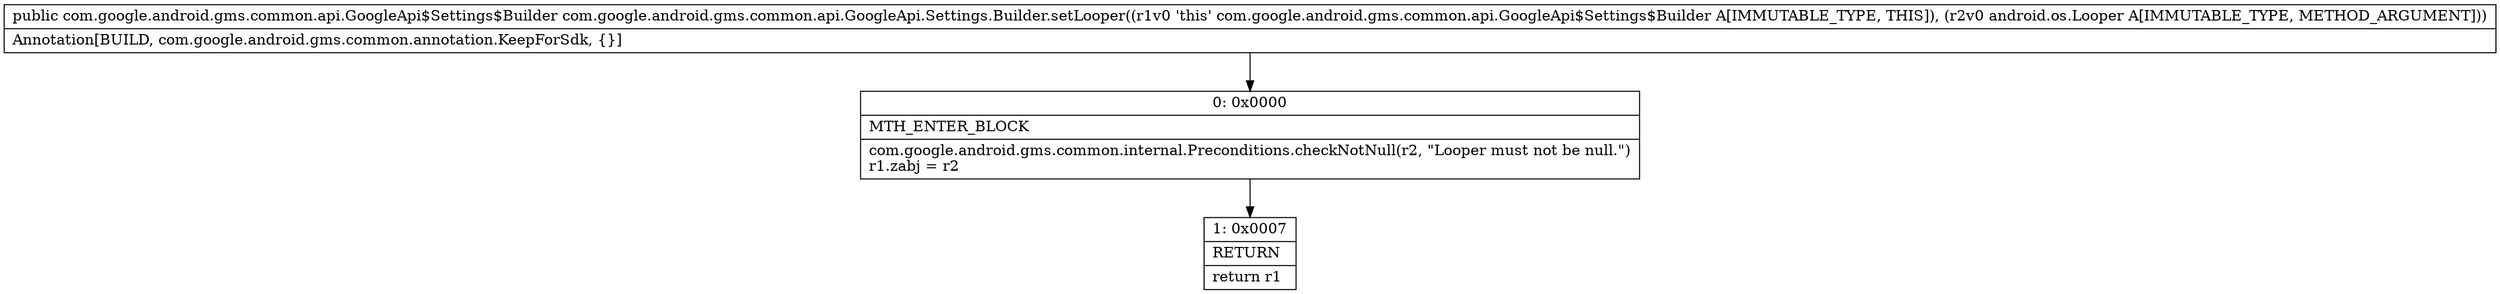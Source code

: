 digraph "CFG forcom.google.android.gms.common.api.GoogleApi.Settings.Builder.setLooper(Landroid\/os\/Looper;)Lcom\/google\/android\/gms\/common\/api\/GoogleApi$Settings$Builder;" {
Node_0 [shape=record,label="{0\:\ 0x0000|MTH_ENTER_BLOCK\l|com.google.android.gms.common.internal.Preconditions.checkNotNull(r2, \"Looper must not be null.\")\lr1.zabj = r2\l}"];
Node_1 [shape=record,label="{1\:\ 0x0007|RETURN\l|return r1\l}"];
MethodNode[shape=record,label="{public com.google.android.gms.common.api.GoogleApi$Settings$Builder com.google.android.gms.common.api.GoogleApi.Settings.Builder.setLooper((r1v0 'this' com.google.android.gms.common.api.GoogleApi$Settings$Builder A[IMMUTABLE_TYPE, THIS]), (r2v0 android.os.Looper A[IMMUTABLE_TYPE, METHOD_ARGUMENT]))  | Annotation[BUILD, com.google.android.gms.common.annotation.KeepForSdk, \{\}]\l}"];
MethodNode -> Node_0;
Node_0 -> Node_1;
}

